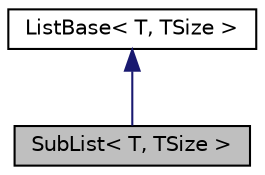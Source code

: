 digraph "SubList&lt; T, TSize &gt;"
{
  edge [fontname="Helvetica",fontsize="10",labelfontname="Helvetica",labelfontsize="10"];
  node [fontname="Helvetica",fontsize="10",shape=record];
  Node1 [label="SubList\< T, TSize \>",height=0.2,width=0.4,color="black", fillcolor="grey75", style="filled", fontcolor="black"];
  Node2 -> Node1 [dir="back",color="midnightblue",fontsize="10",style="solid",fontname="Helvetica"];
  Node2 [label="ListBase\< T, TSize \>",height=0.2,width=0.4,color="black", fillcolor="white", style="filled",URL="$structevo_1_1_list_base.html",tooltip="Base for all Evo list types (used internally). "];
}
